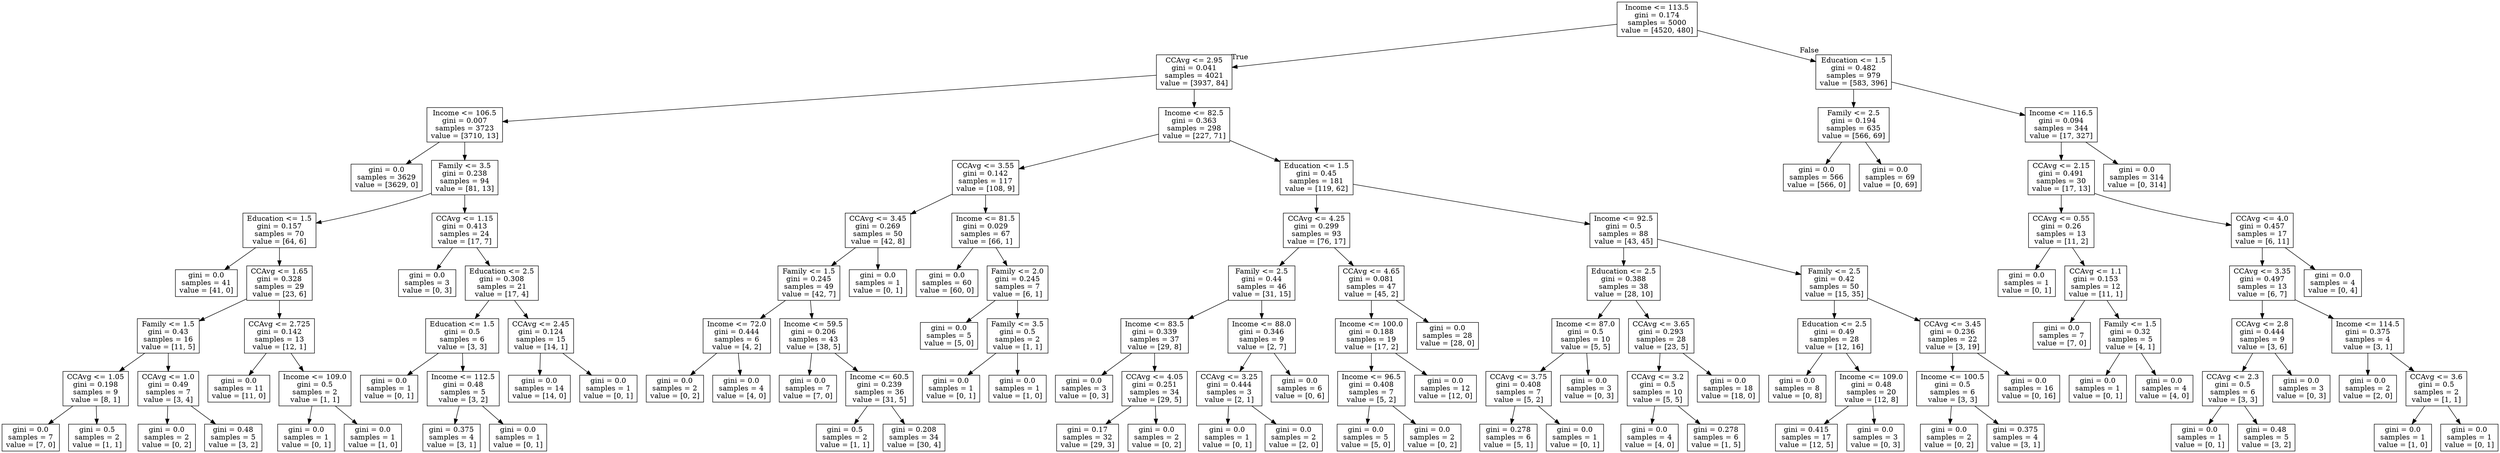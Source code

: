 digraph Tree {
node [shape=box] ;
0 [label="Income <= 113.5\ngini = 0.174\nsamples = 5000\nvalue = [4520, 480]"] ;
1 [label="CCAvg <= 2.95\ngini = 0.041\nsamples = 4021\nvalue = [3937, 84]"] ;
0 -> 1 [labeldistance=2.5, labelangle=45, headlabel="True"] ;
2 [label="Income <= 106.5\ngini = 0.007\nsamples = 3723\nvalue = [3710, 13]"] ;
1 -> 2 ;
3 [label="gini = 0.0\nsamples = 3629\nvalue = [3629, 0]"] ;
2 -> 3 ;
4 [label="Family <= 3.5\ngini = 0.238\nsamples = 94\nvalue = [81, 13]"] ;
2 -> 4 ;
5 [label="Education <= 1.5\ngini = 0.157\nsamples = 70\nvalue = [64, 6]"] ;
4 -> 5 ;
6 [label="gini = 0.0\nsamples = 41\nvalue = [41, 0]"] ;
5 -> 6 ;
7 [label="CCAvg <= 1.65\ngini = 0.328\nsamples = 29\nvalue = [23, 6]"] ;
5 -> 7 ;
8 [label="Family <= 1.5\ngini = 0.43\nsamples = 16\nvalue = [11, 5]"] ;
7 -> 8 ;
9 [label="CCAvg <= 1.05\ngini = 0.198\nsamples = 9\nvalue = [8, 1]"] ;
8 -> 9 ;
10 [label="gini = 0.0\nsamples = 7\nvalue = [7, 0]"] ;
9 -> 10 ;
11 [label="gini = 0.5\nsamples = 2\nvalue = [1, 1]"] ;
9 -> 11 ;
12 [label="CCAvg <= 1.0\ngini = 0.49\nsamples = 7\nvalue = [3, 4]"] ;
8 -> 12 ;
13 [label="gini = 0.0\nsamples = 2\nvalue = [0, 2]"] ;
12 -> 13 ;
14 [label="gini = 0.48\nsamples = 5\nvalue = [3, 2]"] ;
12 -> 14 ;
15 [label="CCAvg <= 2.725\ngini = 0.142\nsamples = 13\nvalue = [12, 1]"] ;
7 -> 15 ;
16 [label="gini = 0.0\nsamples = 11\nvalue = [11, 0]"] ;
15 -> 16 ;
17 [label="Income <= 109.0\ngini = 0.5\nsamples = 2\nvalue = [1, 1]"] ;
15 -> 17 ;
18 [label="gini = 0.0\nsamples = 1\nvalue = [0, 1]"] ;
17 -> 18 ;
19 [label="gini = 0.0\nsamples = 1\nvalue = [1, 0]"] ;
17 -> 19 ;
20 [label="CCAvg <= 1.15\ngini = 0.413\nsamples = 24\nvalue = [17, 7]"] ;
4 -> 20 ;
21 [label="gini = 0.0\nsamples = 3\nvalue = [0, 3]"] ;
20 -> 21 ;
22 [label="Education <= 2.5\ngini = 0.308\nsamples = 21\nvalue = [17, 4]"] ;
20 -> 22 ;
23 [label="Education <= 1.5\ngini = 0.5\nsamples = 6\nvalue = [3, 3]"] ;
22 -> 23 ;
24 [label="gini = 0.0\nsamples = 1\nvalue = [0, 1]"] ;
23 -> 24 ;
25 [label="Income <= 112.5\ngini = 0.48\nsamples = 5\nvalue = [3, 2]"] ;
23 -> 25 ;
26 [label="gini = 0.375\nsamples = 4\nvalue = [3, 1]"] ;
25 -> 26 ;
27 [label="gini = 0.0\nsamples = 1\nvalue = [0, 1]"] ;
25 -> 27 ;
28 [label="CCAvg <= 2.45\ngini = 0.124\nsamples = 15\nvalue = [14, 1]"] ;
22 -> 28 ;
29 [label="gini = 0.0\nsamples = 14\nvalue = [14, 0]"] ;
28 -> 29 ;
30 [label="gini = 0.0\nsamples = 1\nvalue = [0, 1]"] ;
28 -> 30 ;
31 [label="Income <= 82.5\ngini = 0.363\nsamples = 298\nvalue = [227, 71]"] ;
1 -> 31 ;
32 [label="CCAvg <= 3.55\ngini = 0.142\nsamples = 117\nvalue = [108, 9]"] ;
31 -> 32 ;
33 [label="CCAvg <= 3.45\ngini = 0.269\nsamples = 50\nvalue = [42, 8]"] ;
32 -> 33 ;
34 [label="Family <= 1.5\ngini = 0.245\nsamples = 49\nvalue = [42, 7]"] ;
33 -> 34 ;
35 [label="Income <= 72.0\ngini = 0.444\nsamples = 6\nvalue = [4, 2]"] ;
34 -> 35 ;
36 [label="gini = 0.0\nsamples = 2\nvalue = [0, 2]"] ;
35 -> 36 ;
37 [label="gini = 0.0\nsamples = 4\nvalue = [4, 0]"] ;
35 -> 37 ;
38 [label="Income <= 59.5\ngini = 0.206\nsamples = 43\nvalue = [38, 5]"] ;
34 -> 38 ;
39 [label="gini = 0.0\nsamples = 7\nvalue = [7, 0]"] ;
38 -> 39 ;
40 [label="Income <= 60.5\ngini = 0.239\nsamples = 36\nvalue = [31, 5]"] ;
38 -> 40 ;
41 [label="gini = 0.5\nsamples = 2\nvalue = [1, 1]"] ;
40 -> 41 ;
42 [label="gini = 0.208\nsamples = 34\nvalue = [30, 4]"] ;
40 -> 42 ;
43 [label="gini = 0.0\nsamples = 1\nvalue = [0, 1]"] ;
33 -> 43 ;
44 [label="Income <= 81.5\ngini = 0.029\nsamples = 67\nvalue = [66, 1]"] ;
32 -> 44 ;
45 [label="gini = 0.0\nsamples = 60\nvalue = [60, 0]"] ;
44 -> 45 ;
46 [label="Family <= 2.0\ngini = 0.245\nsamples = 7\nvalue = [6, 1]"] ;
44 -> 46 ;
47 [label="gini = 0.0\nsamples = 5\nvalue = [5, 0]"] ;
46 -> 47 ;
48 [label="Family <= 3.5\ngini = 0.5\nsamples = 2\nvalue = [1, 1]"] ;
46 -> 48 ;
49 [label="gini = 0.0\nsamples = 1\nvalue = [0, 1]"] ;
48 -> 49 ;
50 [label="gini = 0.0\nsamples = 1\nvalue = [1, 0]"] ;
48 -> 50 ;
51 [label="Education <= 1.5\ngini = 0.45\nsamples = 181\nvalue = [119, 62]"] ;
31 -> 51 ;
52 [label="CCAvg <= 4.25\ngini = 0.299\nsamples = 93\nvalue = [76, 17]"] ;
51 -> 52 ;
53 [label="Family <= 2.5\ngini = 0.44\nsamples = 46\nvalue = [31, 15]"] ;
52 -> 53 ;
54 [label="Income <= 83.5\ngini = 0.339\nsamples = 37\nvalue = [29, 8]"] ;
53 -> 54 ;
55 [label="gini = 0.0\nsamples = 3\nvalue = [0, 3]"] ;
54 -> 55 ;
56 [label="CCAvg <= 4.05\ngini = 0.251\nsamples = 34\nvalue = [29, 5]"] ;
54 -> 56 ;
57 [label="gini = 0.17\nsamples = 32\nvalue = [29, 3]"] ;
56 -> 57 ;
58 [label="gini = 0.0\nsamples = 2\nvalue = [0, 2]"] ;
56 -> 58 ;
59 [label="Income <= 88.0\ngini = 0.346\nsamples = 9\nvalue = [2, 7]"] ;
53 -> 59 ;
60 [label="CCAvg <= 3.25\ngini = 0.444\nsamples = 3\nvalue = [2, 1]"] ;
59 -> 60 ;
61 [label="gini = 0.0\nsamples = 1\nvalue = [0, 1]"] ;
60 -> 61 ;
62 [label="gini = 0.0\nsamples = 2\nvalue = [2, 0]"] ;
60 -> 62 ;
63 [label="gini = 0.0\nsamples = 6\nvalue = [0, 6]"] ;
59 -> 63 ;
64 [label="CCAvg <= 4.65\ngini = 0.081\nsamples = 47\nvalue = [45, 2]"] ;
52 -> 64 ;
65 [label="Income <= 100.0\ngini = 0.188\nsamples = 19\nvalue = [17, 2]"] ;
64 -> 65 ;
66 [label="Income <= 96.5\ngini = 0.408\nsamples = 7\nvalue = [5, 2]"] ;
65 -> 66 ;
67 [label="gini = 0.0\nsamples = 5\nvalue = [5, 0]"] ;
66 -> 67 ;
68 [label="gini = 0.0\nsamples = 2\nvalue = [0, 2]"] ;
66 -> 68 ;
69 [label="gini = 0.0\nsamples = 12\nvalue = [12, 0]"] ;
65 -> 69 ;
70 [label="gini = 0.0\nsamples = 28\nvalue = [28, 0]"] ;
64 -> 70 ;
71 [label="Income <= 92.5\ngini = 0.5\nsamples = 88\nvalue = [43, 45]"] ;
51 -> 71 ;
72 [label="Education <= 2.5\ngini = 0.388\nsamples = 38\nvalue = [28, 10]"] ;
71 -> 72 ;
73 [label="Income <= 87.0\ngini = 0.5\nsamples = 10\nvalue = [5, 5]"] ;
72 -> 73 ;
74 [label="CCAvg <= 3.75\ngini = 0.408\nsamples = 7\nvalue = [5, 2]"] ;
73 -> 74 ;
75 [label="gini = 0.278\nsamples = 6\nvalue = [5, 1]"] ;
74 -> 75 ;
76 [label="gini = 0.0\nsamples = 1\nvalue = [0, 1]"] ;
74 -> 76 ;
77 [label="gini = 0.0\nsamples = 3\nvalue = [0, 3]"] ;
73 -> 77 ;
78 [label="CCAvg <= 3.65\ngini = 0.293\nsamples = 28\nvalue = [23, 5]"] ;
72 -> 78 ;
79 [label="CCAvg <= 3.2\ngini = 0.5\nsamples = 10\nvalue = [5, 5]"] ;
78 -> 79 ;
80 [label="gini = 0.0\nsamples = 4\nvalue = [4, 0]"] ;
79 -> 80 ;
81 [label="gini = 0.278\nsamples = 6\nvalue = [1, 5]"] ;
79 -> 81 ;
82 [label="gini = 0.0\nsamples = 18\nvalue = [18, 0]"] ;
78 -> 82 ;
83 [label="Family <= 2.5\ngini = 0.42\nsamples = 50\nvalue = [15, 35]"] ;
71 -> 83 ;
84 [label="Education <= 2.5\ngini = 0.49\nsamples = 28\nvalue = [12, 16]"] ;
83 -> 84 ;
85 [label="gini = 0.0\nsamples = 8\nvalue = [0, 8]"] ;
84 -> 85 ;
86 [label="Income <= 109.0\ngini = 0.48\nsamples = 20\nvalue = [12, 8]"] ;
84 -> 86 ;
87 [label="gini = 0.415\nsamples = 17\nvalue = [12, 5]"] ;
86 -> 87 ;
88 [label="gini = 0.0\nsamples = 3\nvalue = [0, 3]"] ;
86 -> 88 ;
89 [label="CCAvg <= 3.45\ngini = 0.236\nsamples = 22\nvalue = [3, 19]"] ;
83 -> 89 ;
90 [label="Income <= 100.5\ngini = 0.5\nsamples = 6\nvalue = [3, 3]"] ;
89 -> 90 ;
91 [label="gini = 0.0\nsamples = 2\nvalue = [0, 2]"] ;
90 -> 91 ;
92 [label="gini = 0.375\nsamples = 4\nvalue = [3, 1]"] ;
90 -> 92 ;
93 [label="gini = 0.0\nsamples = 16\nvalue = [0, 16]"] ;
89 -> 93 ;
94 [label="Education <= 1.5\ngini = 0.482\nsamples = 979\nvalue = [583, 396]"] ;
0 -> 94 [labeldistance=2.5, labelangle=-45, headlabel="False"] ;
95 [label="Family <= 2.5\ngini = 0.194\nsamples = 635\nvalue = [566, 69]"] ;
94 -> 95 ;
96 [label="gini = 0.0\nsamples = 566\nvalue = [566, 0]"] ;
95 -> 96 ;
97 [label="gini = 0.0\nsamples = 69\nvalue = [0, 69]"] ;
95 -> 97 ;
98 [label="Income <= 116.5\ngini = 0.094\nsamples = 344\nvalue = [17, 327]"] ;
94 -> 98 ;
99 [label="CCAvg <= 2.15\ngini = 0.491\nsamples = 30\nvalue = [17, 13]"] ;
98 -> 99 ;
100 [label="CCAvg <= 0.55\ngini = 0.26\nsamples = 13\nvalue = [11, 2]"] ;
99 -> 100 ;
101 [label="gini = 0.0\nsamples = 1\nvalue = [0, 1]"] ;
100 -> 101 ;
102 [label="CCAvg <= 1.1\ngini = 0.153\nsamples = 12\nvalue = [11, 1]"] ;
100 -> 102 ;
103 [label="gini = 0.0\nsamples = 7\nvalue = [7, 0]"] ;
102 -> 103 ;
104 [label="Family <= 1.5\ngini = 0.32\nsamples = 5\nvalue = [4, 1]"] ;
102 -> 104 ;
105 [label="gini = 0.0\nsamples = 1\nvalue = [0, 1]"] ;
104 -> 105 ;
106 [label="gini = 0.0\nsamples = 4\nvalue = [4, 0]"] ;
104 -> 106 ;
107 [label="CCAvg <= 4.0\ngini = 0.457\nsamples = 17\nvalue = [6, 11]"] ;
99 -> 107 ;
108 [label="CCAvg <= 3.35\ngini = 0.497\nsamples = 13\nvalue = [6, 7]"] ;
107 -> 108 ;
109 [label="CCAvg <= 2.8\ngini = 0.444\nsamples = 9\nvalue = [3, 6]"] ;
108 -> 109 ;
110 [label="CCAvg <= 2.3\ngini = 0.5\nsamples = 6\nvalue = [3, 3]"] ;
109 -> 110 ;
111 [label="gini = 0.0\nsamples = 1\nvalue = [0, 1]"] ;
110 -> 111 ;
112 [label="gini = 0.48\nsamples = 5\nvalue = [3, 2]"] ;
110 -> 112 ;
113 [label="gini = 0.0\nsamples = 3\nvalue = [0, 3]"] ;
109 -> 113 ;
114 [label="Income <= 114.5\ngini = 0.375\nsamples = 4\nvalue = [3, 1]"] ;
108 -> 114 ;
115 [label="gini = 0.0\nsamples = 2\nvalue = [2, 0]"] ;
114 -> 115 ;
116 [label="CCAvg <= 3.6\ngini = 0.5\nsamples = 2\nvalue = [1, 1]"] ;
114 -> 116 ;
117 [label="gini = 0.0\nsamples = 1\nvalue = [1, 0]"] ;
116 -> 117 ;
118 [label="gini = 0.0\nsamples = 1\nvalue = [0, 1]"] ;
116 -> 118 ;
119 [label="gini = 0.0\nsamples = 4\nvalue = [0, 4]"] ;
107 -> 119 ;
120 [label="gini = 0.0\nsamples = 314\nvalue = [0, 314]"] ;
98 -> 120 ;
}